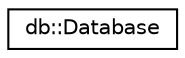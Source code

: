 digraph "Graphical Class Hierarchy"
{
 // LATEX_PDF_SIZE
  edge [fontname="Helvetica",fontsize="10",labelfontname="Helvetica",labelfontsize="10"];
  node [fontname="Helvetica",fontsize="10",shape=record];
  rankdir="LR";
  Node0 [label="db::Database",height=0.2,width=0.4,color="black", fillcolor="white", style="filled",URL="$classdb_1_1Database.html",tooltip=" "];
}
